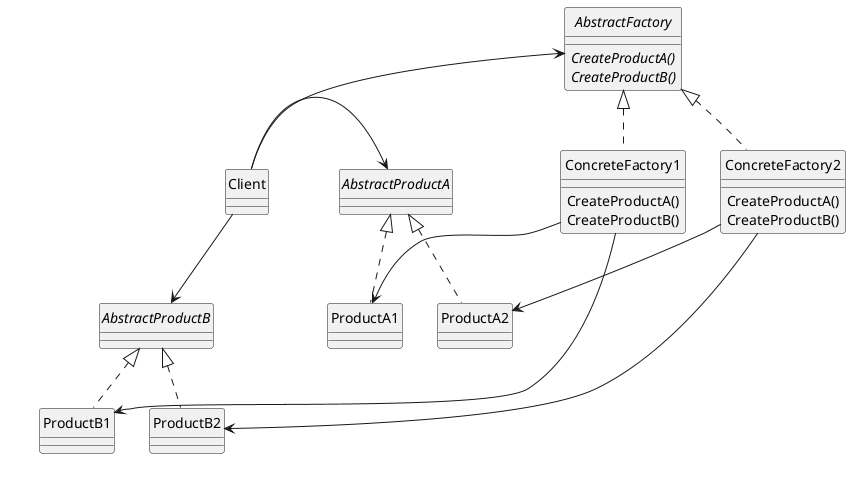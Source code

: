{
  "sha1": "icm3usul6ch4ma6rc4h83qdxxwpp30v",
  "insertion": {
    "when": "2024-06-03T18:59:30.583Z",
    "user": "plantuml@gmail.com"
  }
}
@startuml
skinparam style strictuml
interface "AbstractFactory" as AF {
  {abstract} CreateProductA()
  {abstract} CreateProductB()
}
class "ConcreteFactory1" as CF1
class CF1 implements AF {
  CreateProductA()
  CreateProductB()
}
class "ConcreteFactory2" as CF2
class CF2 implements AF {
  CreateProductA()
  CreateProductB()
}

package A {
interface "AbstractProductA" as APA
class "ProductA2" as PA2
class PA2 implements APA
class "ProductA1" as PA1
class PA1 implements APA
}
package B {
interface "AbstractProductB" as APB
class "ProductB2" as PB2
class PB2 implements APB
class "ProductB1" as PB1
class PB1 implements APB
}
Client -left> AF
Client -> APB
Client -> APA

CF2 --> PA2
CF2 --> PB2

CF1 --> PA1
CF1 --> PB1

' layout tricks
A -[hidden]- B
skinparam package {
 borderColor White
 fontColor White
}
@enduml
